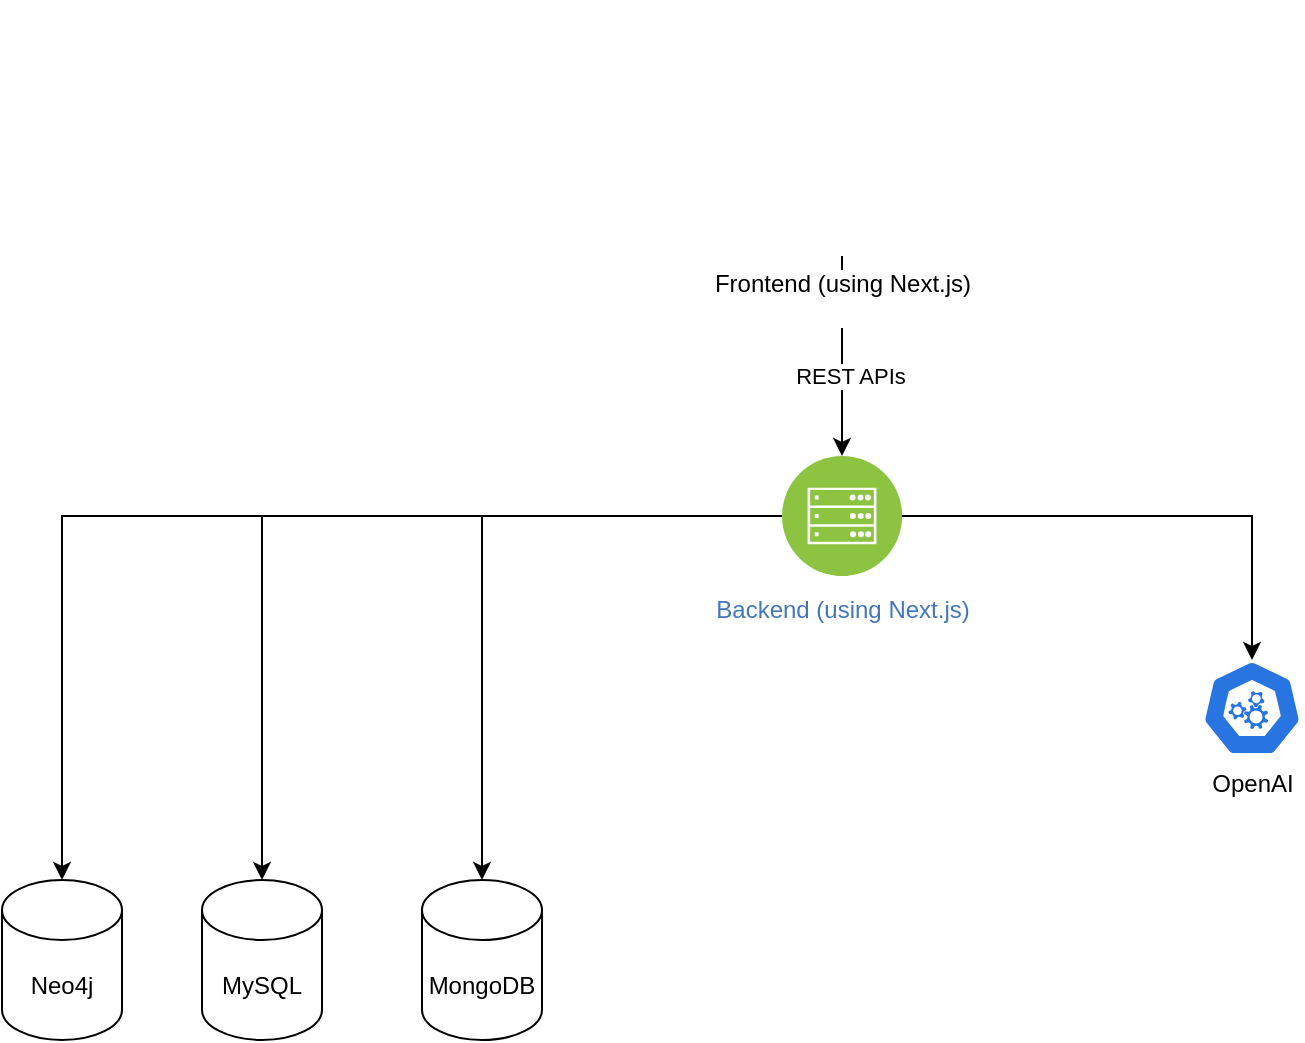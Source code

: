 <mxfile version="24.6.2" type="device">
  <diagram name="Page-1" id="bZrWHHfOqYR0tAtIcrwm">
    <mxGraphModel dx="1554" dy="821" grid="1" gridSize="10" guides="1" tooltips="1" connect="1" arrows="1" fold="1" page="1" pageScale="1" pageWidth="850" pageHeight="1100" math="0" shadow="0">
      <root>
        <mxCell id="0" />
        <mxCell id="1" parent="0" />
        <mxCell id="OC0dlDdywCvxvgx8Ui4k-2" value="Neo4j" style="shape=cylinder3;whiteSpace=wrap;html=1;boundedLbl=1;backgroundOutline=1;size=15;" vertex="1" parent="1">
          <mxGeometry x="120" y="460" width="60" height="80" as="geometry" />
        </mxCell>
        <mxCell id="OC0dlDdywCvxvgx8Ui4k-3" value="MySQL" style="shape=cylinder3;whiteSpace=wrap;html=1;boundedLbl=1;backgroundOutline=1;size=15;" vertex="1" parent="1">
          <mxGeometry x="220" y="460" width="60" height="80" as="geometry" />
        </mxCell>
        <mxCell id="OC0dlDdywCvxvgx8Ui4k-4" value="MongoDB" style="shape=cylinder3;whiteSpace=wrap;html=1;boundedLbl=1;backgroundOutline=1;size=15;" vertex="1" parent="1">
          <mxGeometry x="330" y="460" width="60" height="80" as="geometry" />
        </mxCell>
        <mxCell id="OC0dlDdywCvxvgx8Ui4k-12" style="edgeStyle=orthogonalEdgeStyle;rounded=0;orthogonalLoop=1;jettySize=auto;html=1;" edge="1" parent="1" source="OC0dlDdywCvxvgx8Ui4k-7" target="OC0dlDdywCvxvgx8Ui4k-8">
          <mxGeometry relative="1" as="geometry" />
        </mxCell>
        <mxCell id="OC0dlDdywCvxvgx8Ui4k-13" value="REST APIs" style="edgeLabel;html=1;align=center;verticalAlign=middle;resizable=0;points=[];" vertex="1" connectable="0" parent="OC0dlDdywCvxvgx8Ui4k-12">
          <mxGeometry x="0.2" y="4" relative="1" as="geometry">
            <mxPoint as="offset" />
          </mxGeometry>
        </mxCell>
        <mxCell id="OC0dlDdywCvxvgx8Ui4k-7" value="Frontend (using Next.js)&lt;div&gt;&lt;br&gt;&lt;/div&gt;" style="shape=image;html=1;verticalAlign=top;verticalLabelPosition=bottom;labelBackgroundColor=#ffffff;imageAspect=0;aspect=fixed;image=https://cdn1.iconfinder.com/data/icons/material-core/18/drive-site-128.png" vertex="1" parent="1">
          <mxGeometry x="476" y="20" width="128" height="128" as="geometry" />
        </mxCell>
        <mxCell id="OC0dlDdywCvxvgx8Ui4k-9" style="edgeStyle=orthogonalEdgeStyle;rounded=0;orthogonalLoop=1;jettySize=auto;html=1;" edge="1" parent="1" source="OC0dlDdywCvxvgx8Ui4k-8" target="OC0dlDdywCvxvgx8Ui4k-2">
          <mxGeometry relative="1" as="geometry" />
        </mxCell>
        <mxCell id="OC0dlDdywCvxvgx8Ui4k-11" style="edgeStyle=orthogonalEdgeStyle;rounded=0;orthogonalLoop=1;jettySize=auto;html=1;" edge="1" parent="1" source="OC0dlDdywCvxvgx8Ui4k-8" target="OC0dlDdywCvxvgx8Ui4k-4">
          <mxGeometry relative="1" as="geometry" />
        </mxCell>
        <mxCell id="OC0dlDdywCvxvgx8Ui4k-16" style="edgeStyle=orthogonalEdgeStyle;rounded=0;orthogonalLoop=1;jettySize=auto;html=1;" edge="1" parent="1" source="OC0dlDdywCvxvgx8Ui4k-8" target="OC0dlDdywCvxvgx8Ui4k-14">
          <mxGeometry relative="1" as="geometry" />
        </mxCell>
        <mxCell id="OC0dlDdywCvxvgx8Ui4k-8" value="Backend (using Next.js)" style="image;aspect=fixed;perimeter=ellipsePerimeter;html=1;align=center;shadow=0;dashed=0;fontColor=#4277BB;labelBackgroundColor=default;fontSize=12;spacingTop=3;image=img/lib/ibm/infrastructure/mobile_backend.svg;" vertex="1" parent="1">
          <mxGeometry x="510" y="248" width="60" height="60" as="geometry" />
        </mxCell>
        <mxCell id="OC0dlDdywCvxvgx8Ui4k-10" style="edgeStyle=orthogonalEdgeStyle;rounded=0;orthogonalLoop=1;jettySize=auto;html=1;entryX=0.5;entryY=0;entryDx=0;entryDy=0;entryPerimeter=0;" edge="1" parent="1" source="OC0dlDdywCvxvgx8Ui4k-8" target="OC0dlDdywCvxvgx8Ui4k-3">
          <mxGeometry relative="1" as="geometry" />
        </mxCell>
        <mxCell id="OC0dlDdywCvxvgx8Ui4k-14" value="OpenAI" style="aspect=fixed;sketch=0;html=1;dashed=0;whitespace=wrap;verticalLabelPosition=bottom;verticalAlign=top;fillColor=#2875E2;strokeColor=#ffffff;points=[[0.005,0.63,0],[0.1,0.2,0],[0.9,0.2,0],[0.5,0,0],[0.995,0.63,0],[0.72,0.99,0],[0.5,1,0],[0.28,0.99,0]];shape=mxgraph.kubernetes.icon2;prIcon=api" vertex="1" parent="1">
          <mxGeometry x="720" y="350" width="50" height="48" as="geometry" />
        </mxCell>
      </root>
    </mxGraphModel>
  </diagram>
</mxfile>
